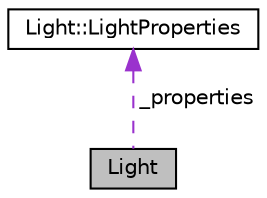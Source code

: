 digraph "Light"
{
  edge [fontname="Helvetica",fontsize="10",labelfontname="Helvetica",labelfontsize="10"];
  node [fontname="Helvetica",fontsize="10",shape=record];
  Node1 [label="Light",height=0.2,width=0.4,color="black", fillcolor="grey75", style="filled", fontcolor="black"];
  Node2 -> Node1 [dir="back",color="darkorchid3",fontsize="10",style="dashed",label=" _properties" ,fontname="Helvetica"];
  Node2 [label="Light::LightProperties",height=0.2,width=0.4,color="black", fillcolor="white", style="filled",URL="$structLight_1_1LightProperties.html"];
}
